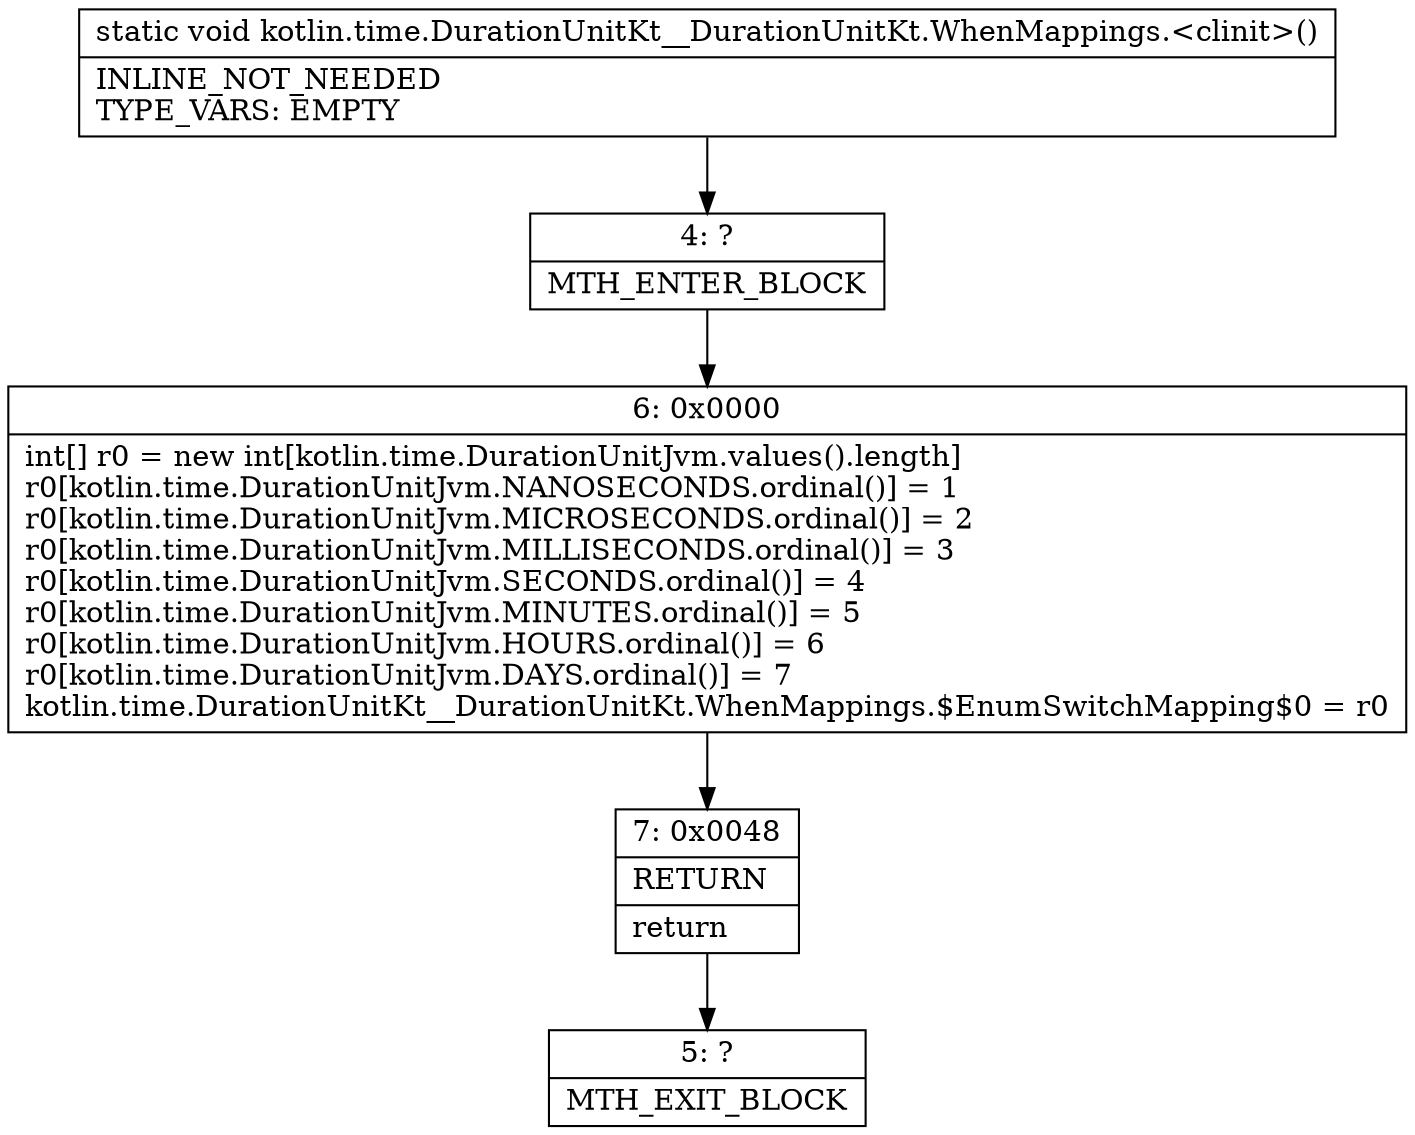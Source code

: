 digraph "CFG forkotlin.time.DurationUnitKt__DurationUnitKt.WhenMappings.\<clinit\>()V" {
Node_4 [shape=record,label="{4\:\ ?|MTH_ENTER_BLOCK\l}"];
Node_6 [shape=record,label="{6\:\ 0x0000|int[] r0 = new int[kotlin.time.DurationUnitJvm.values().length]\lr0[kotlin.time.DurationUnitJvm.NANOSECONDS.ordinal()] = 1\lr0[kotlin.time.DurationUnitJvm.MICROSECONDS.ordinal()] = 2\lr0[kotlin.time.DurationUnitJvm.MILLISECONDS.ordinal()] = 3\lr0[kotlin.time.DurationUnitJvm.SECONDS.ordinal()] = 4\lr0[kotlin.time.DurationUnitJvm.MINUTES.ordinal()] = 5\lr0[kotlin.time.DurationUnitJvm.HOURS.ordinal()] = 6\lr0[kotlin.time.DurationUnitJvm.DAYS.ordinal()] = 7\lkotlin.time.DurationUnitKt__DurationUnitKt.WhenMappings.$EnumSwitchMapping$0 = r0\l}"];
Node_7 [shape=record,label="{7\:\ 0x0048|RETURN\l|return\l}"];
Node_5 [shape=record,label="{5\:\ ?|MTH_EXIT_BLOCK\l}"];
MethodNode[shape=record,label="{static void kotlin.time.DurationUnitKt__DurationUnitKt.WhenMappings.\<clinit\>()  | INLINE_NOT_NEEDED\lTYPE_VARS: EMPTY\l}"];
MethodNode -> Node_4;Node_4 -> Node_6;
Node_6 -> Node_7;
Node_7 -> Node_5;
}

